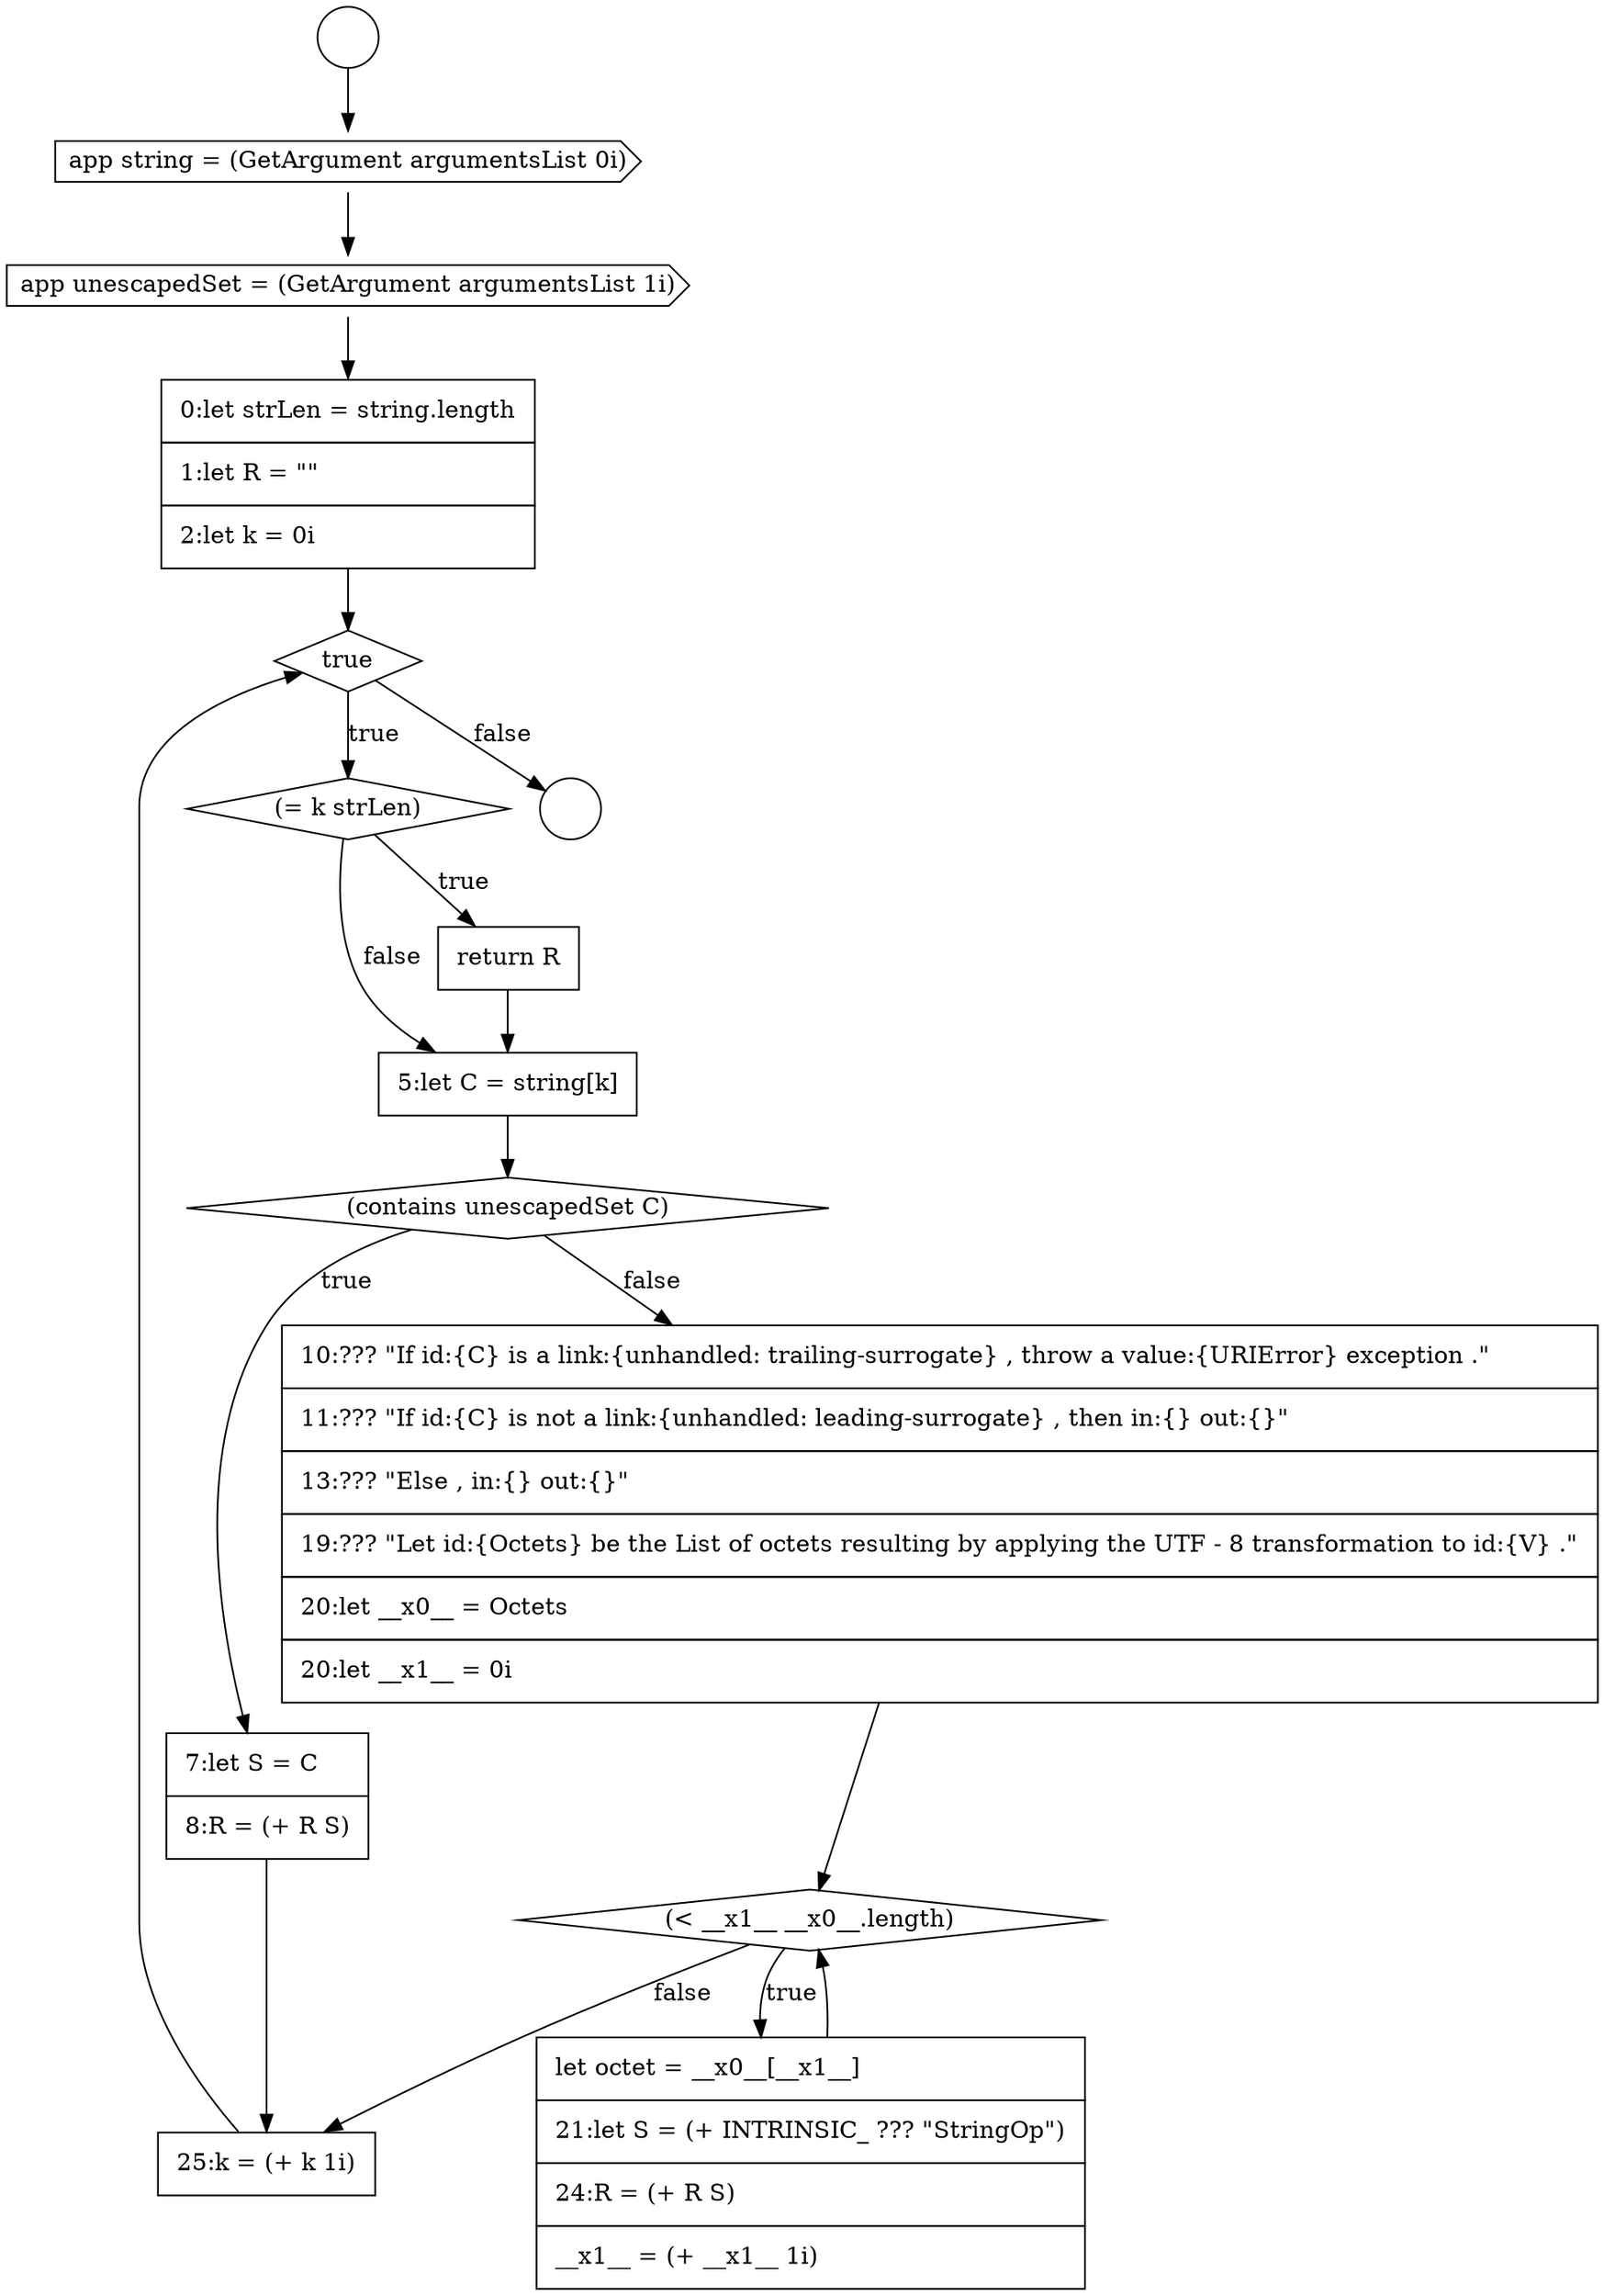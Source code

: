 digraph {
  node11183 [shape=circle label=" " color="black" fillcolor="white" style=filled]
  node11195 [shape=diamond, label=<<font color="black">(&lt; __x1__ __x0__.length)</font>> color="black" fillcolor="white" style=filled]
  node11189 [shape=diamond, label=<<font color="black">(= k strLen)</font>> color="black" fillcolor="white" style=filled]
  node11184 [shape=circle label=" " color="black" fillcolor="white" style=filled]
  node11193 [shape=none, margin=0, label=<<font color="black">
    <table border="0" cellborder="1" cellspacing="0" cellpadding="10">
      <tr><td align="left">7:let S = C</td></tr>
      <tr><td align="left">8:R = (+ R S)</td></tr>
    </table>
  </font>> color="black" fillcolor="white" style=filled]
  node11187 [shape=none, margin=0, label=<<font color="black">
    <table border="0" cellborder="1" cellspacing="0" cellpadding="10">
      <tr><td align="left">0:let strLen = string.length</td></tr>
      <tr><td align="left">1:let R = &quot;&quot;</td></tr>
      <tr><td align="left">2:let k = 0i</td></tr>
    </table>
  </font>> color="black" fillcolor="white" style=filled]
  node11194 [shape=none, margin=0, label=<<font color="black">
    <table border="0" cellborder="1" cellspacing="0" cellpadding="10">
      <tr><td align="left">10:??? &quot;If id:{C} is a link:{unhandled: trailing-surrogate} , throw a value:{URIError} exception .&quot;</td></tr>
      <tr><td align="left">11:??? &quot;If id:{C} is not a link:{unhandled: leading-surrogate} , then in:{} out:{}&quot;</td></tr>
      <tr><td align="left">13:??? &quot;Else , in:{} out:{}&quot;</td></tr>
      <tr><td align="left">19:??? &quot;Let id:{Octets} be the List of octets resulting by applying the UTF - 8 transformation to id:{V} .&quot;</td></tr>
      <tr><td align="left">20:let __x0__ = Octets</td></tr>
      <tr><td align="left">20:let __x1__ = 0i</td></tr>
    </table>
  </font>> color="black" fillcolor="white" style=filled]
  node11192 [shape=diamond, label=<<font color="black">(contains unescapedSet C)</font>> color="black" fillcolor="white" style=filled]
  node11186 [shape=cds, label=<<font color="black">app unescapedSet = (GetArgument argumentsList 1i)</font>> color="black" fillcolor="white" style=filled]
  node11191 [shape=none, margin=0, label=<<font color="black">
    <table border="0" cellborder="1" cellspacing="0" cellpadding="10">
      <tr><td align="left">5:let C = string[k]</td></tr>
    </table>
  </font>> color="black" fillcolor="white" style=filled]
  node11185 [shape=cds, label=<<font color="black">app string = (GetArgument argumentsList 0i)</font>> color="black" fillcolor="white" style=filled]
  node11197 [shape=none, margin=0, label=<<font color="black">
    <table border="0" cellborder="1" cellspacing="0" cellpadding="10">
      <tr><td align="left">25:k = (+ k 1i)</td></tr>
    </table>
  </font>> color="black" fillcolor="white" style=filled]
  node11196 [shape=none, margin=0, label=<<font color="black">
    <table border="0" cellborder="1" cellspacing="0" cellpadding="10">
      <tr><td align="left">let octet = __x0__[__x1__]</td></tr>
      <tr><td align="left">21:let S = (+ INTRINSIC_ ??? &quot;StringOp&quot;)</td></tr>
      <tr><td align="left">24:R = (+ R S)</td></tr>
      <tr><td align="left">__x1__ = (+ __x1__ 1i)</td></tr>
    </table>
  </font>> color="black" fillcolor="white" style=filled]
  node11190 [shape=none, margin=0, label=<<font color="black">
    <table border="0" cellborder="1" cellspacing="0" cellpadding="10">
      <tr><td align="left">return R</td></tr>
    </table>
  </font>> color="black" fillcolor="white" style=filled]
  node11188 [shape=diamond, label=<<font color="black">true</font>> color="black" fillcolor="white" style=filled]
  node11196 -> node11195 [ color="black"]
  node11193 -> node11197 [ color="black"]
  node11190 -> node11191 [ color="black"]
  node11185 -> node11186 [ color="black"]
  node11186 -> node11187 [ color="black"]
  node11197 -> node11188 [ color="black"]
  node11187 -> node11188 [ color="black"]
  node11183 -> node11185 [ color="black"]
  node11194 -> node11195 [ color="black"]
  node11195 -> node11196 [label=<<font color="black">true</font>> color="black"]
  node11195 -> node11197 [label=<<font color="black">false</font>> color="black"]
  node11188 -> node11189 [label=<<font color="black">true</font>> color="black"]
  node11188 -> node11184 [label=<<font color="black">false</font>> color="black"]
  node11189 -> node11190 [label=<<font color="black">true</font>> color="black"]
  node11189 -> node11191 [label=<<font color="black">false</font>> color="black"]
  node11192 -> node11193 [label=<<font color="black">true</font>> color="black"]
  node11192 -> node11194 [label=<<font color="black">false</font>> color="black"]
  node11191 -> node11192 [ color="black"]
}
